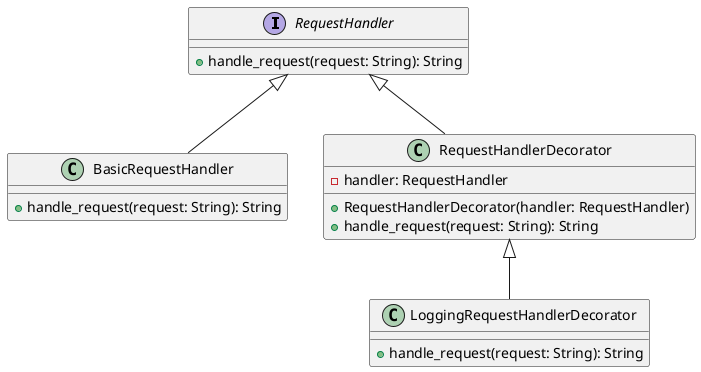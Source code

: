 @startuml
interface RequestHandler {
    +handle_request(request: String): String
}

class BasicRequestHandler {
    +handle_request(request: String): String
}

class RequestHandlerDecorator {
    -handler: RequestHandler
    +RequestHandlerDecorator(handler: RequestHandler)
    +handle_request(request: String): String
}

class LoggingRequestHandlerDecorator {
    +handle_request(request: String): String
}

RequestHandler <|-- BasicRequestHandler
RequestHandler <|-- RequestHandlerDecorator
RequestHandlerDecorator <|-- LoggingRequestHandlerDecorator
@enduml